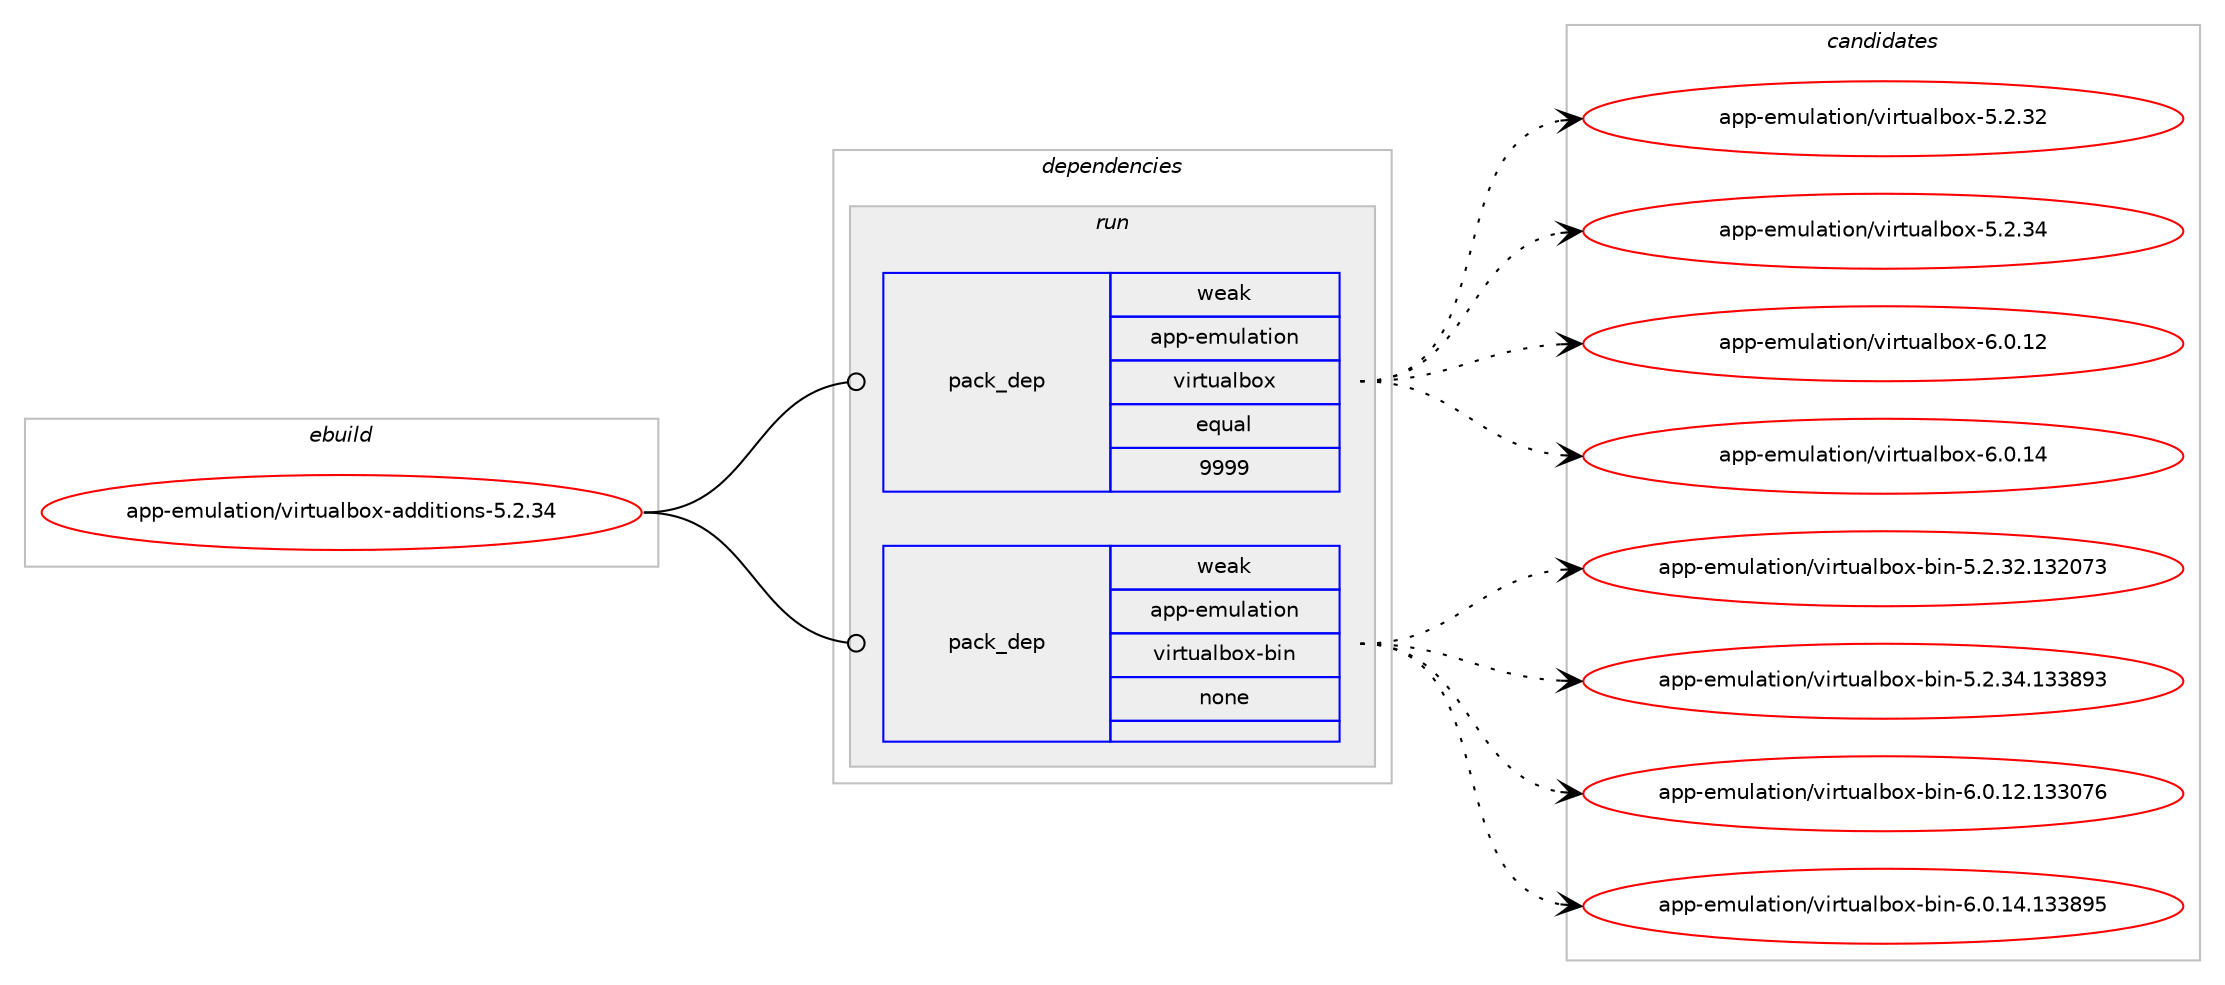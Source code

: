 digraph prolog {

# *************
# Graph options
# *************

newrank=true;
concentrate=true;
compound=true;
graph [rankdir=LR,fontname=Helvetica,fontsize=10,ranksep=1.5];#, ranksep=2.5, nodesep=0.2];
edge  [arrowhead=vee];
node  [fontname=Helvetica,fontsize=10];

# **********
# The ebuild
# **********

subgraph cluster_leftcol {
color=gray;
rank=same;
label=<<i>ebuild</i>>;
id [label="app-emulation/virtualbox-additions-5.2.34", color=red, width=4, href="../app-emulation/virtualbox-additions-5.2.34.svg"];
}

# ****************
# The dependencies
# ****************

subgraph cluster_midcol {
color=gray;
label=<<i>dependencies</i>>;
subgraph cluster_compile {
fillcolor="#eeeeee";
style=filled;
label=<<i>compile</i>>;
}
subgraph cluster_compileandrun {
fillcolor="#eeeeee";
style=filled;
label=<<i>compile and run</i>>;
}
subgraph cluster_run {
fillcolor="#eeeeee";
style=filled;
label=<<i>run</i>>;
subgraph pack364169 {
dependency489645 [label=<<TABLE BORDER="0" CELLBORDER="1" CELLSPACING="0" CELLPADDING="4" WIDTH="220"><TR><TD ROWSPAN="6" CELLPADDING="30">pack_dep</TD></TR><TR><TD WIDTH="110">weak</TD></TR><TR><TD>app-emulation</TD></TR><TR><TD>virtualbox</TD></TR><TR><TD>equal</TD></TR><TR><TD>9999</TD></TR></TABLE>>, shape=none, color=blue];
}
id:e -> dependency489645:w [weight=20,style="solid",arrowhead="odot"];
subgraph pack364170 {
dependency489646 [label=<<TABLE BORDER="0" CELLBORDER="1" CELLSPACING="0" CELLPADDING="4" WIDTH="220"><TR><TD ROWSPAN="6" CELLPADDING="30">pack_dep</TD></TR><TR><TD WIDTH="110">weak</TD></TR><TR><TD>app-emulation</TD></TR><TR><TD>virtualbox-bin</TD></TR><TR><TD>none</TD></TR><TR><TD></TD></TR></TABLE>>, shape=none, color=blue];
}
id:e -> dependency489646:w [weight=20,style="solid",arrowhead="odot"];
}
}

# **************
# The candidates
# **************

subgraph cluster_choices {
rank=same;
color=gray;
label=<<i>candidates</i>>;

subgraph choice364169 {
color=black;
nodesep=1;
choice97112112451011091171089711610511111047118105114116117971089811112045534650465150 [label="app-emulation/virtualbox-5.2.32", color=red, width=4,href="../app-emulation/virtualbox-5.2.32.svg"];
choice97112112451011091171089711610511111047118105114116117971089811112045534650465152 [label="app-emulation/virtualbox-5.2.34", color=red, width=4,href="../app-emulation/virtualbox-5.2.34.svg"];
choice97112112451011091171089711610511111047118105114116117971089811112045544648464950 [label="app-emulation/virtualbox-6.0.12", color=red, width=4,href="../app-emulation/virtualbox-6.0.12.svg"];
choice97112112451011091171089711610511111047118105114116117971089811112045544648464952 [label="app-emulation/virtualbox-6.0.14", color=red, width=4,href="../app-emulation/virtualbox-6.0.14.svg"];
dependency489645:e -> choice97112112451011091171089711610511111047118105114116117971089811112045534650465150:w [style=dotted,weight="100"];
dependency489645:e -> choice97112112451011091171089711610511111047118105114116117971089811112045534650465152:w [style=dotted,weight="100"];
dependency489645:e -> choice97112112451011091171089711610511111047118105114116117971089811112045544648464950:w [style=dotted,weight="100"];
dependency489645:e -> choice97112112451011091171089711610511111047118105114116117971089811112045544648464952:w [style=dotted,weight="100"];
}
subgraph choice364170 {
color=black;
nodesep=1;
choice97112112451011091171089711610511111047118105114116117971089811112045981051104553465046515046495150485551 [label="app-emulation/virtualbox-bin-5.2.32.132073", color=red, width=4,href="../app-emulation/virtualbox-bin-5.2.32.132073.svg"];
choice97112112451011091171089711610511111047118105114116117971089811112045981051104553465046515246495151565751 [label="app-emulation/virtualbox-bin-5.2.34.133893", color=red, width=4,href="../app-emulation/virtualbox-bin-5.2.34.133893.svg"];
choice97112112451011091171089711610511111047118105114116117971089811112045981051104554464846495046495151485554 [label="app-emulation/virtualbox-bin-6.0.12.133076", color=red, width=4,href="../app-emulation/virtualbox-bin-6.0.12.133076.svg"];
choice97112112451011091171089711610511111047118105114116117971089811112045981051104554464846495246495151565753 [label="app-emulation/virtualbox-bin-6.0.14.133895", color=red, width=4,href="../app-emulation/virtualbox-bin-6.0.14.133895.svg"];
dependency489646:e -> choice97112112451011091171089711610511111047118105114116117971089811112045981051104553465046515046495150485551:w [style=dotted,weight="100"];
dependency489646:e -> choice97112112451011091171089711610511111047118105114116117971089811112045981051104553465046515246495151565751:w [style=dotted,weight="100"];
dependency489646:e -> choice97112112451011091171089711610511111047118105114116117971089811112045981051104554464846495046495151485554:w [style=dotted,weight="100"];
dependency489646:e -> choice97112112451011091171089711610511111047118105114116117971089811112045981051104554464846495246495151565753:w [style=dotted,weight="100"];
}
}

}
